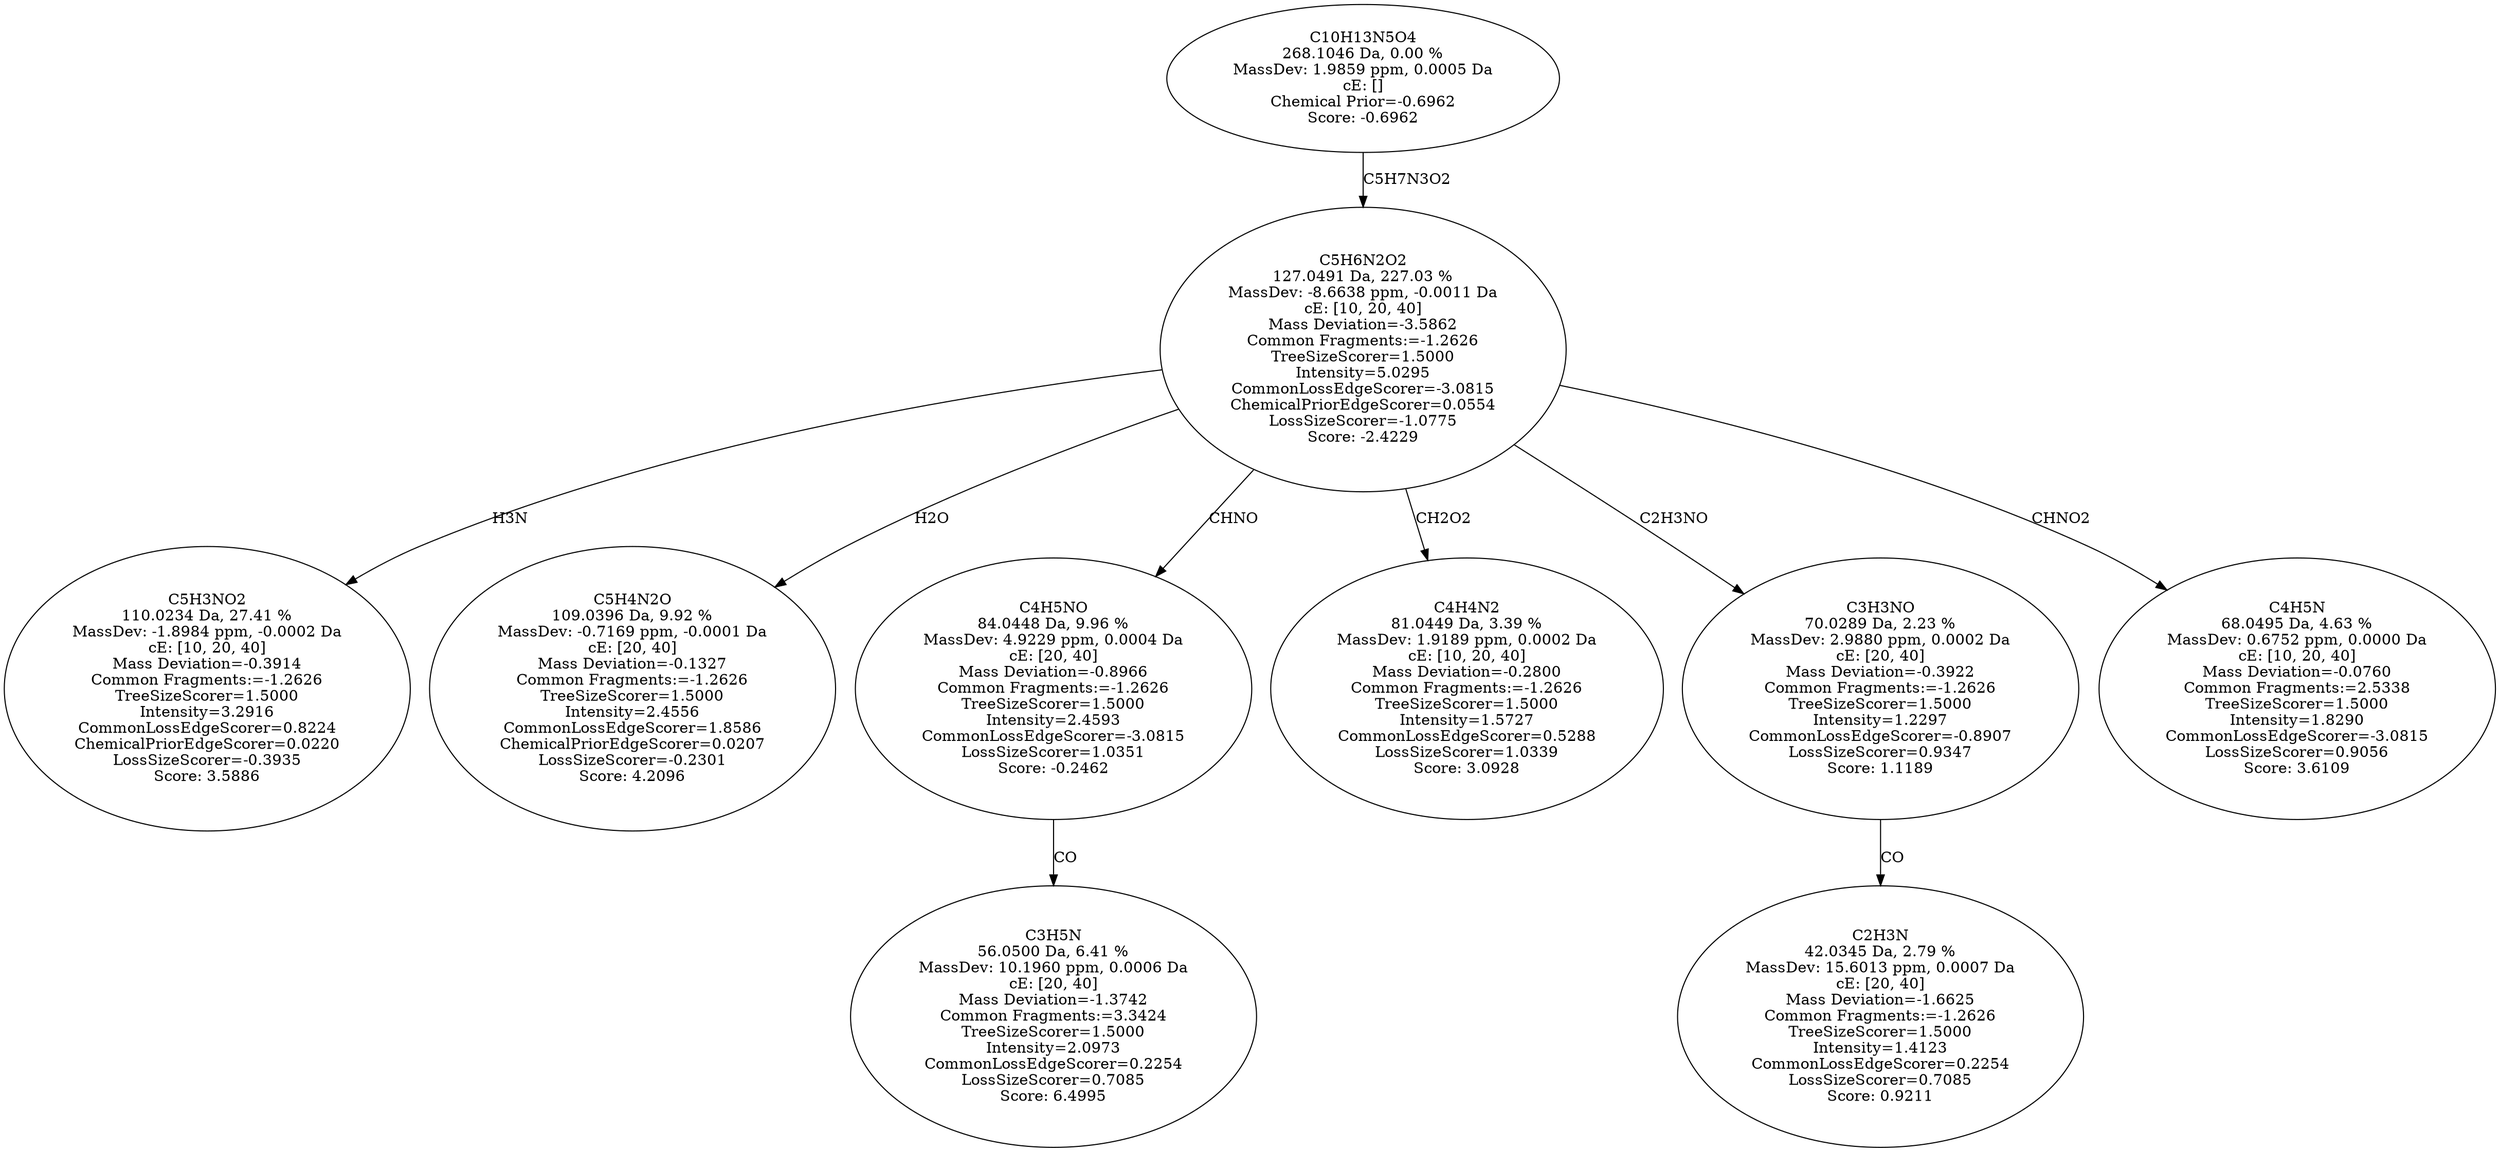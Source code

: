strict digraph {
v1 [label="C5H3NO2\n110.0234 Da, 27.41 %\nMassDev: -1.8984 ppm, -0.0002 Da\ncE: [10, 20, 40]\nMass Deviation=-0.3914\nCommon Fragments:=-1.2626\nTreeSizeScorer=1.5000\nIntensity=3.2916\nCommonLossEdgeScorer=0.8224\nChemicalPriorEdgeScorer=0.0220\nLossSizeScorer=-0.3935\nScore: 3.5886"];
v2 [label="C5H4N2O\n109.0396 Da, 9.92 %\nMassDev: -0.7169 ppm, -0.0001 Da\ncE: [20, 40]\nMass Deviation=-0.1327\nCommon Fragments:=-1.2626\nTreeSizeScorer=1.5000\nIntensity=2.4556\nCommonLossEdgeScorer=1.8586\nChemicalPriorEdgeScorer=0.0207\nLossSizeScorer=-0.2301\nScore: 4.2096"];
v3 [label="C3H5N\n56.0500 Da, 6.41 %\nMassDev: 10.1960 ppm, 0.0006 Da\ncE: [20, 40]\nMass Deviation=-1.3742\nCommon Fragments:=3.3424\nTreeSizeScorer=1.5000\nIntensity=2.0973\nCommonLossEdgeScorer=0.2254\nLossSizeScorer=0.7085\nScore: 6.4995"];
v4 [label="C4H5NO\n84.0448 Da, 9.96 %\nMassDev: 4.9229 ppm, 0.0004 Da\ncE: [20, 40]\nMass Deviation=-0.8966\nCommon Fragments:=-1.2626\nTreeSizeScorer=1.5000\nIntensity=2.4593\nCommonLossEdgeScorer=-3.0815\nLossSizeScorer=1.0351\nScore: -0.2462"];
v5 [label="C4H4N2\n81.0449 Da, 3.39 %\nMassDev: 1.9189 ppm, 0.0002 Da\ncE: [10, 20, 40]\nMass Deviation=-0.2800\nCommon Fragments:=-1.2626\nTreeSizeScorer=1.5000\nIntensity=1.5727\nCommonLossEdgeScorer=0.5288\nLossSizeScorer=1.0339\nScore: 3.0928"];
v6 [label="C2H3N\n42.0345 Da, 2.79 %\nMassDev: 15.6013 ppm, 0.0007 Da\ncE: [20, 40]\nMass Deviation=-1.6625\nCommon Fragments:=-1.2626\nTreeSizeScorer=1.5000\nIntensity=1.4123\nCommonLossEdgeScorer=0.2254\nLossSizeScorer=0.7085\nScore: 0.9211"];
v7 [label="C3H3NO\n70.0289 Da, 2.23 %\nMassDev: 2.9880 ppm, 0.0002 Da\ncE: [20, 40]\nMass Deviation=-0.3922\nCommon Fragments:=-1.2626\nTreeSizeScorer=1.5000\nIntensity=1.2297\nCommonLossEdgeScorer=-0.8907\nLossSizeScorer=0.9347\nScore: 1.1189"];
v8 [label="C4H5N\n68.0495 Da, 4.63 %\nMassDev: 0.6752 ppm, 0.0000 Da\ncE: [10, 20, 40]\nMass Deviation=-0.0760\nCommon Fragments:=2.5338\nTreeSizeScorer=1.5000\nIntensity=1.8290\nCommonLossEdgeScorer=-3.0815\nLossSizeScorer=0.9056\nScore: 3.6109"];
v9 [label="C5H6N2O2\n127.0491 Da, 227.03 %\nMassDev: -8.6638 ppm, -0.0011 Da\ncE: [10, 20, 40]\nMass Deviation=-3.5862\nCommon Fragments:=-1.2626\nTreeSizeScorer=1.5000\nIntensity=5.0295\nCommonLossEdgeScorer=-3.0815\nChemicalPriorEdgeScorer=0.0554\nLossSizeScorer=-1.0775\nScore: -2.4229"];
v10 [label="C10H13N5O4\n268.1046 Da, 0.00 %\nMassDev: 1.9859 ppm, 0.0005 Da\ncE: []\nChemical Prior=-0.6962\nScore: -0.6962"];
v9 -> v1 [label="H3N"];
v9 -> v2 [label="H2O"];
v4 -> v3 [label="CO"];
v9 -> v4 [label="CHNO"];
v9 -> v5 [label="CH2O2"];
v7 -> v6 [label="CO"];
v9 -> v7 [label="C2H3NO"];
v9 -> v8 [label="CHNO2"];
v10 -> v9 [label="C5H7N3O2"];
}